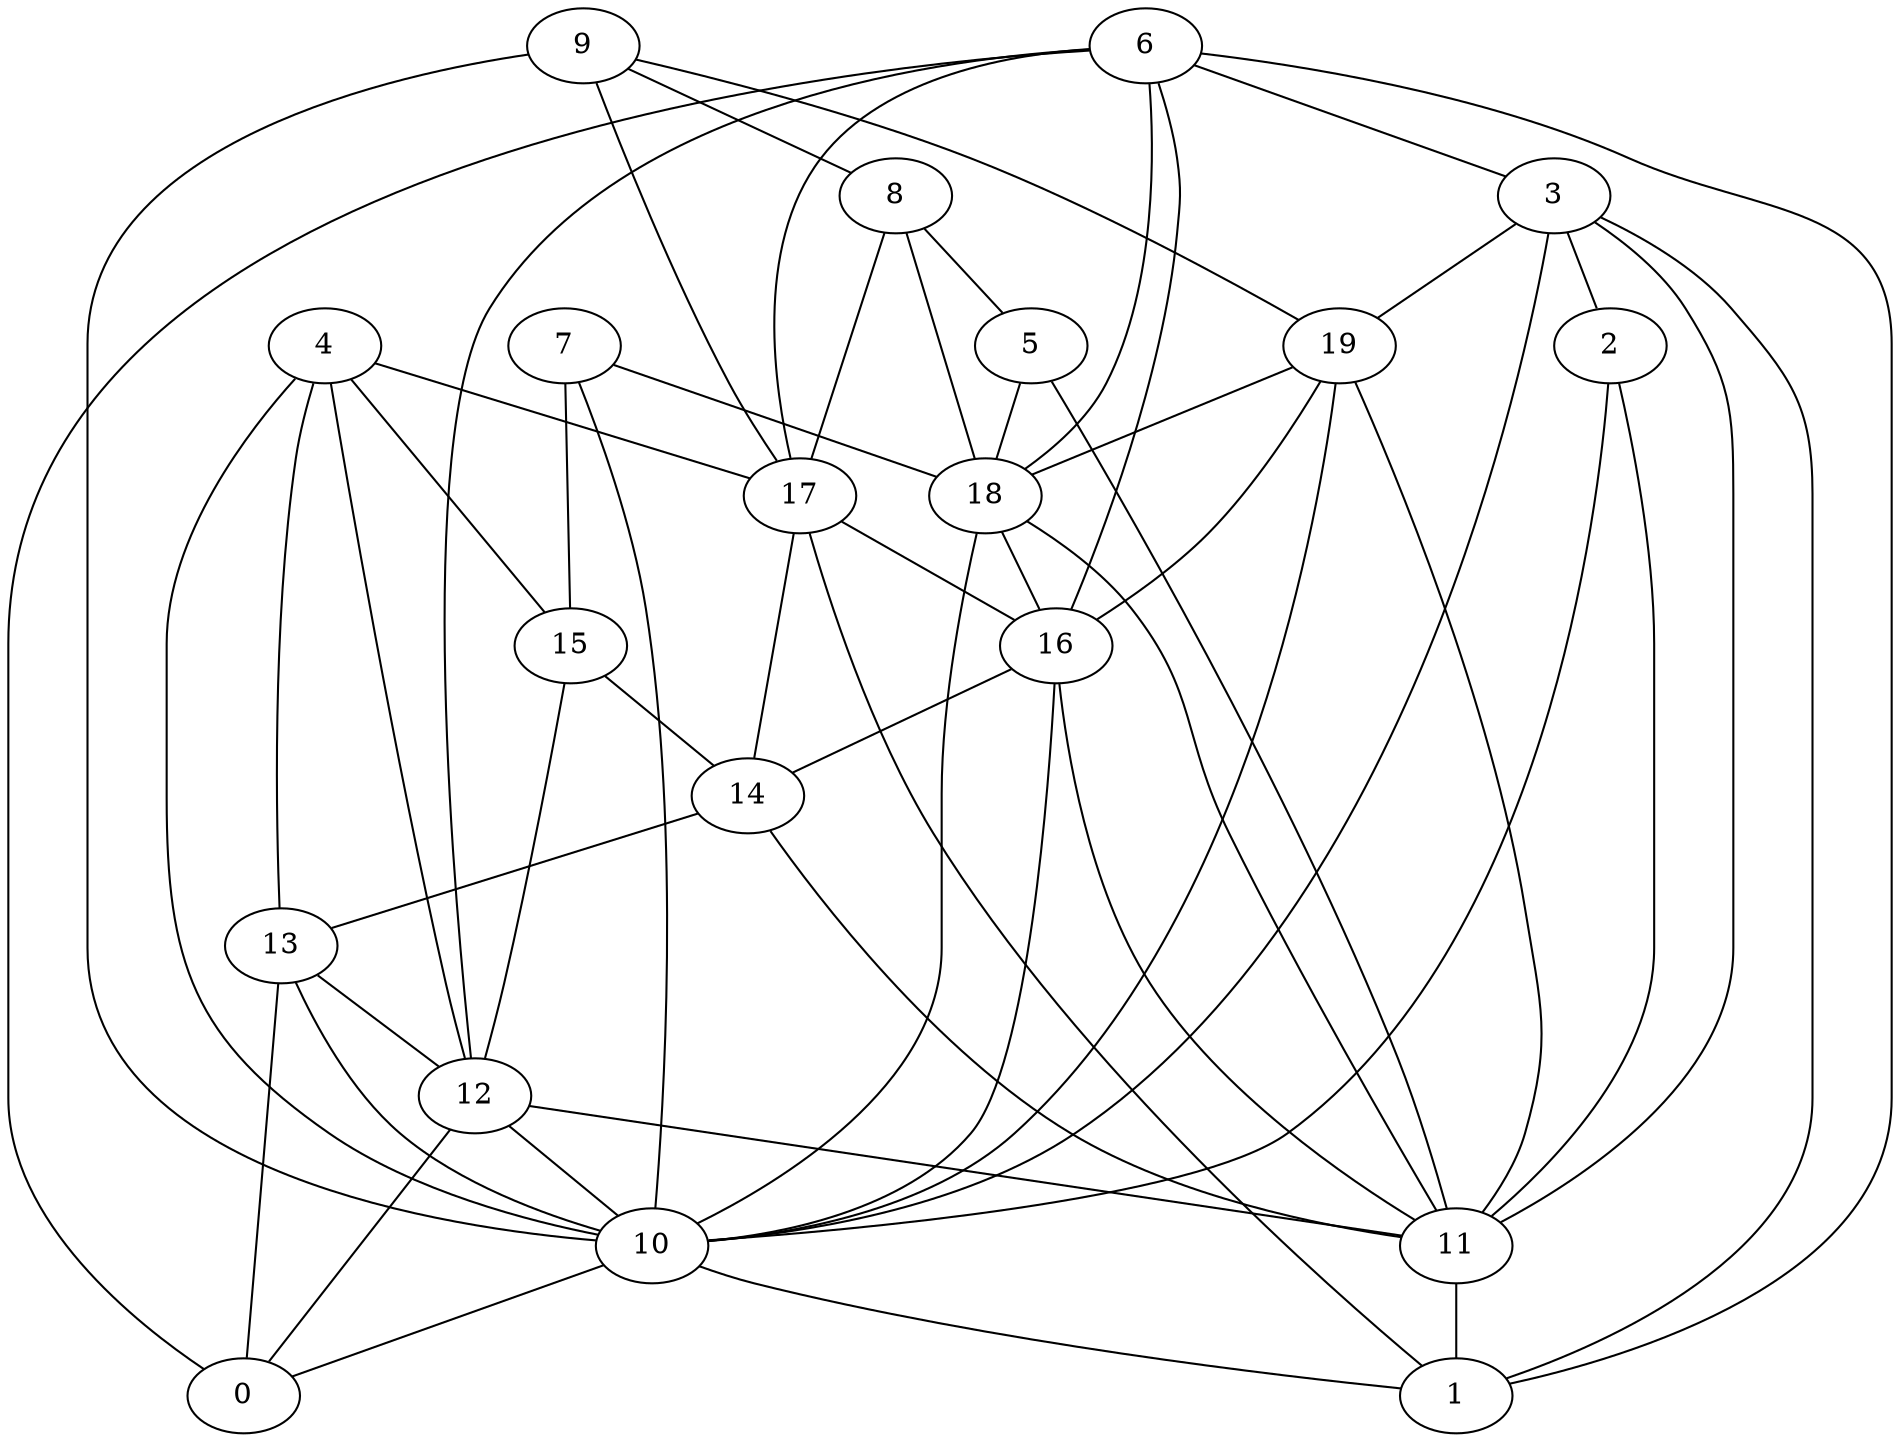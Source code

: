 digraph GG_graph {

subgraph G_graph {
edge [color = black]
"2" -> "10" [dir = none]
"2" -> "11" [dir = none]
"14" -> "13" [dir = none]
"14" -> "11" [dir = none]
"5" -> "18" [dir = none]
"5" -> "11" [dir = none]
"12" -> "11" [dir = none]
"12" -> "10" [dir = none]
"12" -> "0" [dir = none]
"4" -> "13" [dir = none]
"4" -> "10" [dir = none]
"4" -> "15" [dir = none]
"4" -> "17" [dir = none]
"4" -> "12" [dir = none]
"9" -> "8" [dir = none]
"9" -> "19" [dir = none]
"9" -> "17" [dir = none]
"9" -> "10" [dir = none]
"10" -> "0" [dir = none]
"10" -> "1" [dir = none]
"15" -> "14" [dir = none]
"15" -> "12" [dir = none]
"13" -> "12" [dir = none]
"13" -> "0" [dir = none]
"13" -> "10" [dir = none]
"6" -> "0" [dir = none]
"6" -> "16" [dir = none]
"6" -> "17" [dir = none]
"6" -> "1" [dir = none]
"6" -> "3" [dir = none]
"6" -> "18" [dir = none]
"6" -> "12" [dir = none]
"19" -> "11" [dir = none]
"19" -> "10" [dir = none]
"19" -> "18" [dir = none]
"19" -> "16" [dir = none]
"8" -> "17" [dir = none]
"8" -> "18" [dir = none]
"8" -> "5" [dir = none]
"16" -> "14" [dir = none]
"16" -> "10" [dir = none]
"16" -> "11" [dir = none]
"3" -> "10" [dir = none]
"3" -> "19" [dir = none]
"3" -> "2" [dir = none]
"3" -> "11" [dir = none]
"3" -> "1" [dir = none]
"11" -> "1" [dir = none]
"18" -> "10" [dir = none]
"18" -> "16" [dir = none]
"18" -> "11" [dir = none]
"7" -> "10" [dir = none]
"7" -> "15" [dir = none]
"7" -> "18" [dir = none]
"17" -> "16" [dir = none]
"17" -> "14" [dir = none]
"17" -> "1" [dir = none]
}

}
